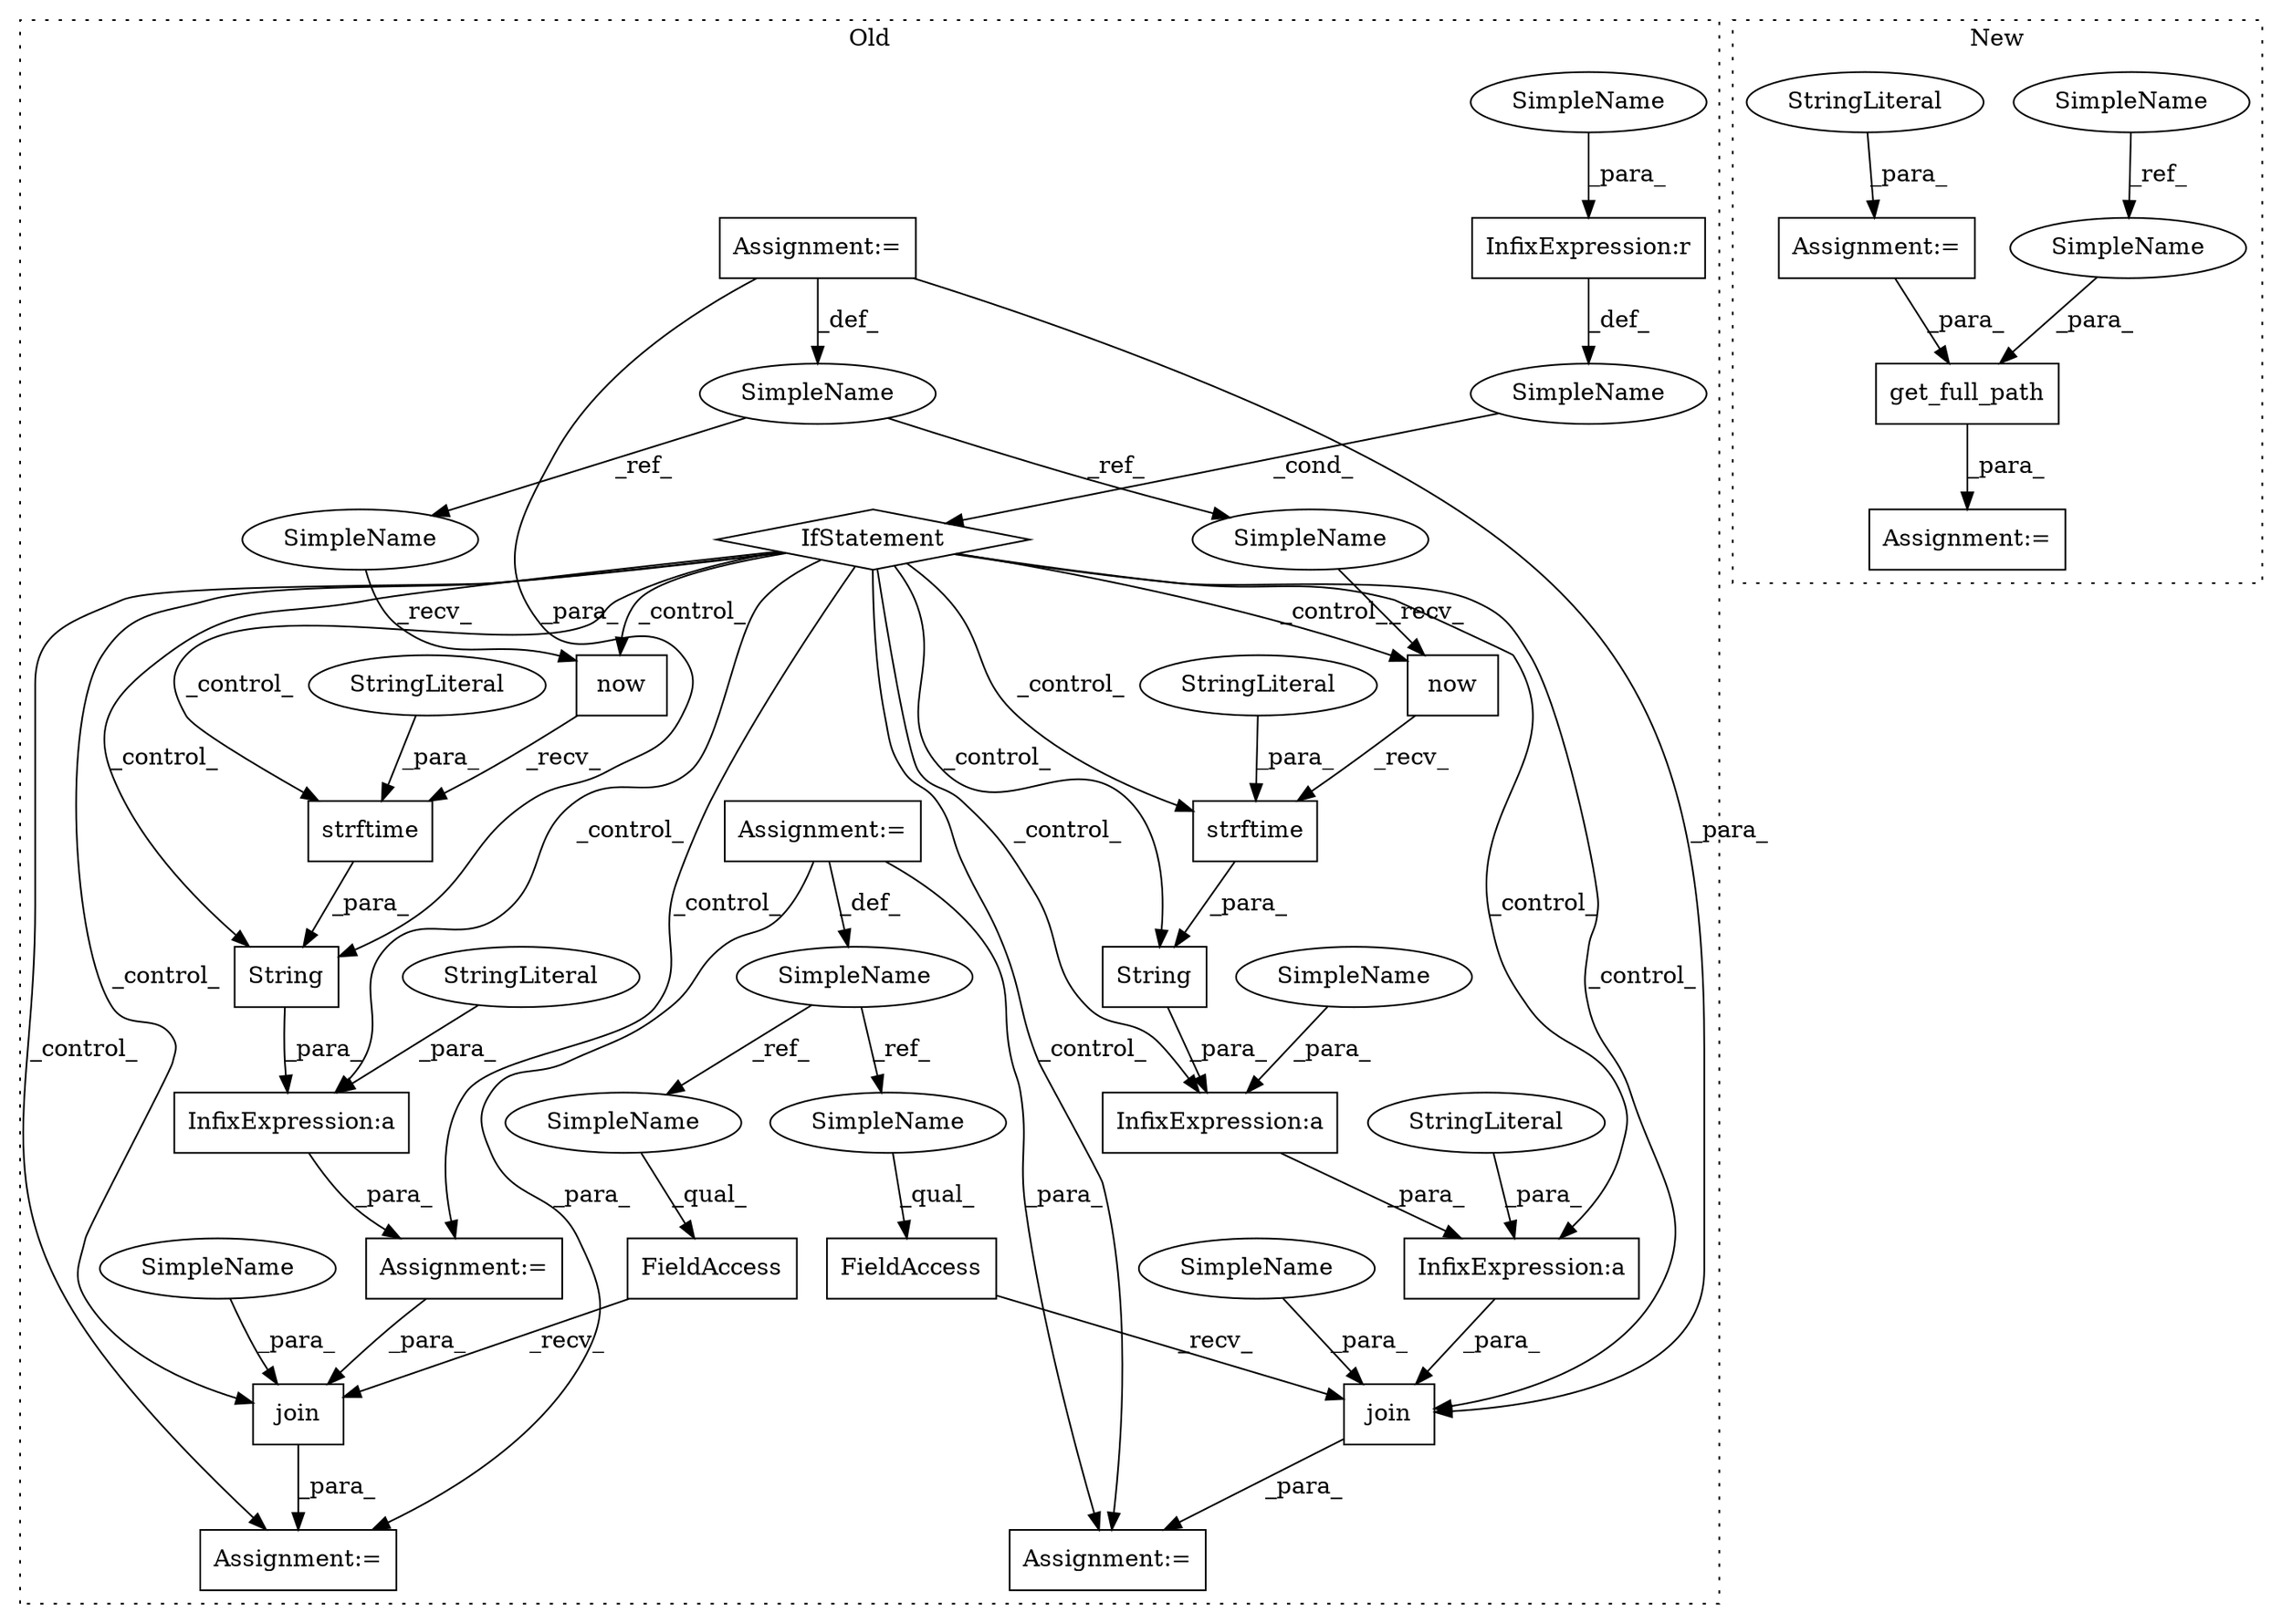 digraph G {
subgraph cluster0 {
1 [label="String" a="32" s="2087,2138" l="7,1" shape="box"];
3 [label="InfixExpression:a" a="27" s="2084" l="3" shape="box"];
4 [label="InfixExpression:a" a="27" s="2140" l="3" shape="box"];
5 [label="InfixExpression:r" a="27" s="1872" l="4" shape="box"];
6 [label="InfixExpression:a" a="27" s="1953" l="3" shape="box"];
7 [label="strftime" a="32" s="2109,2137" l="9,1" shape="box"];
8 [label="now" a="32" s="2103" l="5" shape="box"];
9 [label="strftime" a="32" s="1923,1951" l="9,1" shape="box"];
10 [label="SimpleName" a="42" s="1619" l="8" shape="ellipse"];
11 [label="now" a="32" s="1917" l="5" shape="box"];
12 [label="IfStatement" a="25" s="1859,1880" l="4,2" shape="diamond"];
13 [label="SimpleName" a="42" s="" l="" shape="ellipse"];
14 [label="join" a="32" s="2058,2152" l="5,1" shape="box"];
16 [label="join" a="32" s="1992,2017" l="5,1" shape="box"];
17 [label="FieldAccess" a="22" s="1984" l="7" shape="box"];
18 [label="SimpleName" a="42" s="1640" l="2" shape="ellipse"];
19 [label="FieldAccess" a="22" s="2050" l="7" shape="box"];
20 [label="String" a="32" s="1901,1952" l="7,1" shape="box"];
22 [label="Assignment:=" a="7" s="1899" l="1" shape="box"];
23 [label="Assignment:=" a="7" s="1640" l="2" shape="box"];
24 [label="Assignment:=" a="7" s="2049" l="1" shape="box"];
25 [label="Assignment:=" a="7" s="1983" l="1" shape="box"];
26 [label="Assignment:=" a="7" s="1619" l="8" shape="box"];
28 [label="StringLiteral" a="45" s="1956" l="9" shape="ellipse"];
30 [label="StringLiteral" a="45" s="2143" l="9" shape="ellipse"];
31 [label="StringLiteral" a="45" s="1932" l="19" shape="ellipse"];
32 [label="StringLiteral" a="45" s="2118" l="19" shape="ellipse"];
33 [label="SimpleName" a="42" s="1863" l="9" shape="ellipse"];
34 [label="SimpleName" a="42" s="2075" l="9" shape="ellipse"];
36 [label="SimpleName" a="42" s="2063" l="10" shape="ellipse"];
37 [label="SimpleName" a="42" s="1997" l="10" shape="ellipse"];
38 [label="SimpleName" a="42" s="2050" l="2" shape="ellipse"];
39 [label="SimpleName" a="42" s="1984" l="2" shape="ellipse"];
40 [label="SimpleName" a="42" s="2094" l="8" shape="ellipse"];
41 [label="SimpleName" a="42" s="1908" l="8" shape="ellipse"];
label = "Old";
style="dotted";
}
subgraph cluster1 {
2 [label="get_full_path" a="32" s="860,901" l="14,1" shape="box"];
15 [label="SimpleName" a="42" s="738" l="10" shape="ellipse"];
21 [label="Assignment:=" a="7" s="834" l="1" shape="box"];
27 [label="Assignment:=" a="7" s="859" l="1" shape="box"];
29 [label="StringLiteral" a="45" s="835" l="9" shape="ellipse"];
35 [label="SimpleName" a="42" s="874" l="10" shape="ellipse"];
label = "New";
style="dotted";
}
1 -> 3 [label="_para_"];
2 -> 27 [label="_para_"];
3 -> 4 [label="_para_"];
4 -> 14 [label="_para_"];
5 -> 13 [label="_def_"];
6 -> 22 [label="_para_"];
7 -> 1 [label="_para_"];
8 -> 7 [label="_recv_"];
9 -> 20 [label="_para_"];
10 -> 41 [label="_ref_"];
10 -> 40 [label="_ref_"];
11 -> 9 [label="_recv_"];
12 -> 6 [label="_control_"];
12 -> 14 [label="_control_"];
12 -> 1 [label="_control_"];
12 -> 16 [label="_control_"];
12 -> 22 [label="_control_"];
12 -> 24 [label="_control_"];
12 -> 3 [label="_control_"];
12 -> 7 [label="_control_"];
12 -> 11 [label="_control_"];
12 -> 8 [label="_control_"];
12 -> 9 [label="_control_"];
12 -> 4 [label="_control_"];
12 -> 20 [label="_control_"];
12 -> 25 [label="_control_"];
13 -> 12 [label="_cond_"];
14 -> 24 [label="_para_"];
15 -> 35 [label="_ref_"];
16 -> 25 [label="_para_"];
17 -> 16 [label="_recv_"];
18 -> 39 [label="_ref_"];
18 -> 38 [label="_ref_"];
19 -> 14 [label="_recv_"];
20 -> 6 [label="_para_"];
21 -> 2 [label="_para_"];
22 -> 16 [label="_para_"];
23 -> 18 [label="_def_"];
23 -> 25 [label="_para_"];
23 -> 24 [label="_para_"];
26 -> 10 [label="_def_"];
26 -> 20 [label="_para_"];
26 -> 14 [label="_para_"];
28 -> 6 [label="_para_"];
29 -> 21 [label="_para_"];
30 -> 4 [label="_para_"];
31 -> 9 [label="_para_"];
32 -> 7 [label="_para_"];
33 -> 5 [label="_para_"];
34 -> 3 [label="_para_"];
35 -> 2 [label="_para_"];
36 -> 14 [label="_para_"];
37 -> 16 [label="_para_"];
38 -> 19 [label="_qual_"];
39 -> 17 [label="_qual_"];
40 -> 8 [label="_recv_"];
41 -> 11 [label="_recv_"];
}